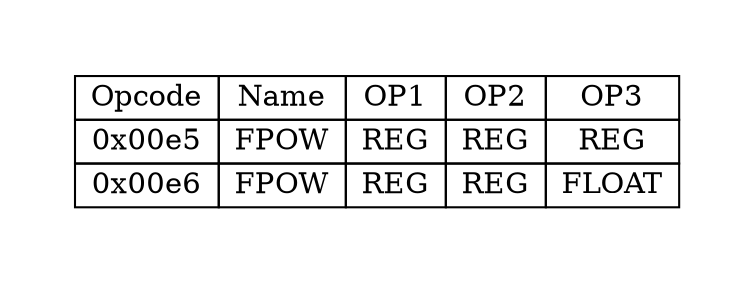 digraph{
graph [pad="0.5", nodesep="0.5", ranksep="2" ]
node[shape=plain]
Foo [label=<
<table border="0" cellborder="1" cellspacing="0">
<tr><td> Opcode </td> <td> Name </td> <td> OP1 </td><td> OP2 </td><td> OP3 </td> </tr>
<tr><td> 0x00e5 </td><td> FPOW </td><td> REG </td><td> REG </td><td> REG </td> </tr>
<tr><td> 0x00e6 </td><td> FPOW </td><td> REG </td><td> REG </td><td> FLOAT </td> </tr>
</table>>];
}
